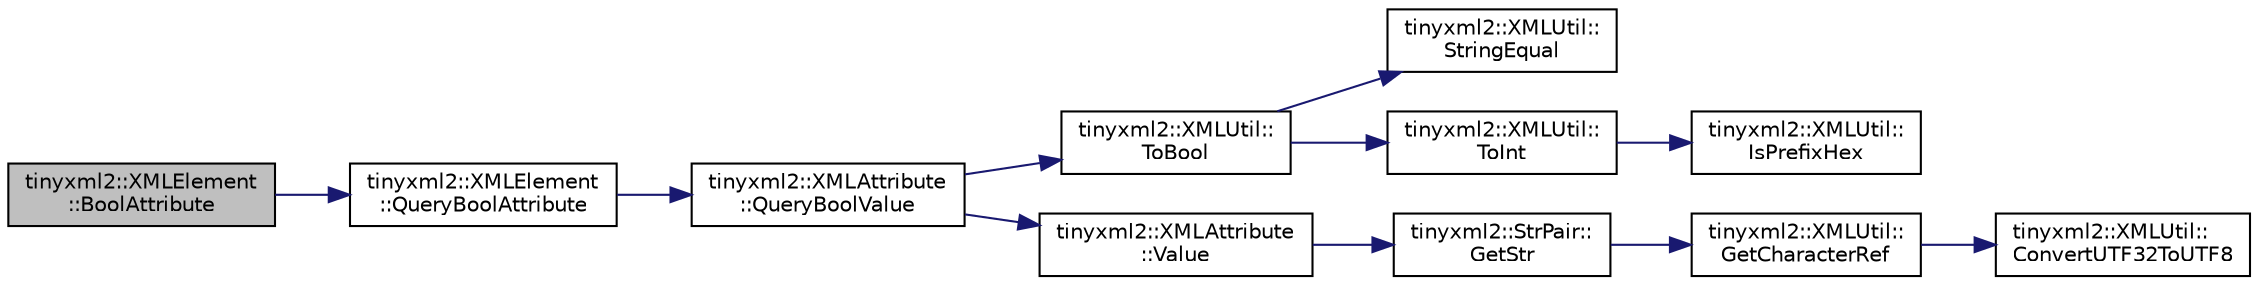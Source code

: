 digraph "tinyxml2::XMLElement::BoolAttribute"
{
 // LATEX_PDF_SIZE
  edge [fontname="Helvetica",fontsize="10",labelfontname="Helvetica",labelfontsize="10"];
  node [fontname="Helvetica",fontsize="10",shape=record];
  rankdir="LR";
  Node1 [label="tinyxml2::XMLElement\l::BoolAttribute",height=0.2,width=0.4,color="black", fillcolor="grey75", style="filled", fontcolor="black",tooltip="See IntAttribute()"];
  Node1 -> Node2 [color="midnightblue",fontsize="10",style="solid",fontname="Helvetica"];
  Node2 [label="tinyxml2::XMLElement\l::QueryBoolAttribute",height=0.2,width=0.4,color="black", fillcolor="white", style="filled",URL="$classtinyxml2_1_1XMLElement.html#a14c1bb77c39689838be01838d86ca872",tooltip="See QueryIntAttribute()"];
  Node2 -> Node3 [color="midnightblue",fontsize="10",style="solid",fontname="Helvetica"];
  Node3 [label="tinyxml2::XMLAttribute\l::QueryBoolValue",height=0.2,width=0.4,color="black", fillcolor="white", style="filled",URL="$classtinyxml2_1_1XMLAttribute.html#a5f32e038954256f61c21ff20fd13a09c",tooltip="See QueryIntValue."];
  Node3 -> Node4 [color="midnightblue",fontsize="10",style="solid",fontname="Helvetica"];
  Node4 [label="tinyxml2::XMLUtil::\lToBool",height=0.2,width=0.4,color="black", fillcolor="white", style="filled",URL="$classtinyxml2_1_1XMLUtil.html#ae5b03e0a1ca5d42052a7ac540f7aa12a",tooltip=" "];
  Node4 -> Node5 [color="midnightblue",fontsize="10",style="solid",fontname="Helvetica"];
  Node5 [label="tinyxml2::XMLUtil::\lStringEqual",height=0.2,width=0.4,color="black", fillcolor="white", style="filled",URL="$classtinyxml2_1_1XMLUtil.html#acfcd287cacfd2533e1bc9ea4dfb56602",tooltip=" "];
  Node4 -> Node6 [color="midnightblue",fontsize="10",style="solid",fontname="Helvetica"];
  Node6 [label="tinyxml2::XMLUtil::\lToInt",height=0.2,width=0.4,color="black", fillcolor="white", style="filled",URL="$classtinyxml2_1_1XMLUtil.html#ad4df4023d11ee3fca9689c49b9707323",tooltip=" "];
  Node6 -> Node7 [color="midnightblue",fontsize="10",style="solid",fontname="Helvetica"];
  Node7 [label="tinyxml2::XMLUtil::\lIsPrefixHex",height=0.2,width=0.4,color="black", fillcolor="white", style="filled",URL="$classtinyxml2_1_1XMLUtil.html#a28c5a73c3d557ae0090191ef31d2f59a",tooltip=" "];
  Node3 -> Node8 [color="midnightblue",fontsize="10",style="solid",fontname="Helvetica"];
  Node8 [label="tinyxml2::XMLAttribute\l::Value",height=0.2,width=0.4,color="black", fillcolor="white", style="filled",URL="$classtinyxml2_1_1XMLAttribute.html#ab1c5cd993f836a771818ca408994b14e",tooltip="The value of the attribute."];
  Node8 -> Node9 [color="midnightblue",fontsize="10",style="solid",fontname="Helvetica"];
  Node9 [label="tinyxml2::StrPair::\lGetStr",height=0.2,width=0.4,color="black", fillcolor="white", style="filled",URL="$classtinyxml2_1_1StrPair.html#ad87e3d11330f5e689ba1e7e54c023b57",tooltip=" "];
  Node9 -> Node10 [color="midnightblue",fontsize="10",style="solid",fontname="Helvetica"];
  Node10 [label="tinyxml2::XMLUtil::\lGetCharacterRef",height=0.2,width=0.4,color="black", fillcolor="white", style="filled",URL="$classtinyxml2_1_1XMLUtil.html#a5a96e5144a8d693dc4bcd783d9964648",tooltip=" "];
  Node10 -> Node11 [color="midnightblue",fontsize="10",style="solid",fontname="Helvetica"];
  Node11 [label="tinyxml2::XMLUtil::\lConvertUTF32ToUTF8",height=0.2,width=0.4,color="black", fillcolor="white", style="filled",URL="$classtinyxml2_1_1XMLUtil.html#a31c00d5c5dfb38382de1dfcaf4be3595",tooltip=" "];
}
